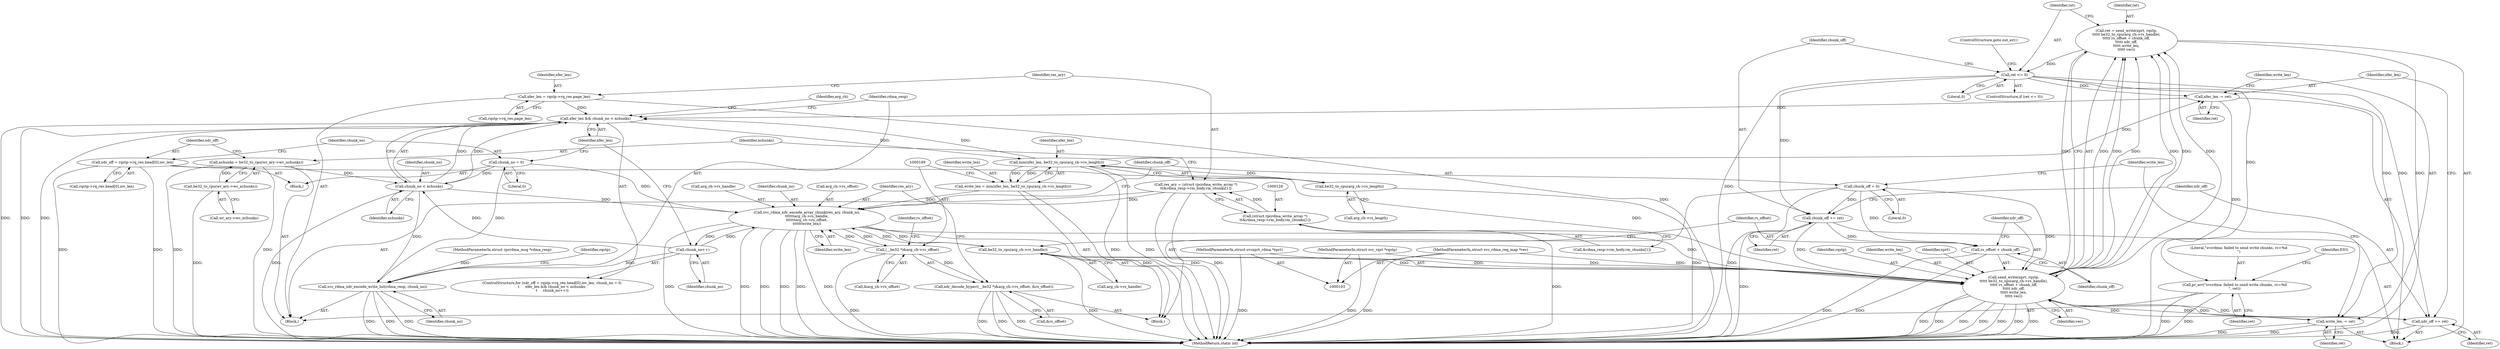 digraph "1_linux_c70422f760c120480fee4de6c38804c72aa26bc1_35@API" {
"1000212" [label="(Call,ret = send_write(xprt, rqstp,\n\t\t\t\t\t be32_to_cpu(arg_ch->rs_handle),\n\t\t\t\t\t rs_offset + chunk_off,\n\t\t\t\t\t xdr_off,\n\t\t\t\t\t write_len,\n\t\t\t\t\t vec))"];
"1000214" [label="(Call,send_write(xprt, rqstp,\n\t\t\t\t\t be32_to_cpu(arg_ch->rs_handle),\n\t\t\t\t\t rs_offset + chunk_off,\n\t\t\t\t\t xdr_off,\n\t\t\t\t\t write_len,\n\t\t\t\t\t vec))"];
"1000104" [label="(MethodParameterIn,struct svcxprt_rdma *xprt)"];
"1000107" [label="(MethodParameterIn,struct svc_rqst *rqstp)"];
"1000217" [label="(Call,be32_to_cpu(arg_ch->rs_handle))"];
"1000196" [label="(Call,svc_rdma_xdr_encode_array_chunk(res_ary, chunk_no,\n\t\t\t\t\t\targ_ch->rs_handle,\n\t\t\t\t\t\targ_ch->rs_offset,\n\t\t\t\t\t\twrite_len))"];
"1000125" [label="(Call,res_ary = (struct rpcrdma_write_array *)\n\t\t&rdma_resp->rm_body.rm_chunks[1])"];
"1000127" [label="(Call,(struct rpcrdma_write_array *)\n\t\t&rdma_resp->rm_body.rm_chunks[1])"];
"1000156" [label="(Call,chunk_no = 0)"];
"1000161" [label="(Call,chunk_no < nchunks)"];
"1000164" [label="(Call,chunk_no++)"];
"1000137" [label="(Call,nchunks = be32_to_cpu(wr_ary->wc_nchunks))"];
"1000139" [label="(Call,be32_to_cpu(wr_ary->wc_nchunks))"];
"1000188" [label="(Call,(__be32 *)&arg_ch->rs_offset)"];
"1000179" [label="(Call,write_len = min(xfer_len, be32_to_cpu(arg_ch->rs_length)))"];
"1000181" [label="(Call,min(xfer_len, be32_to_cpu(arg_ch->rs_length)))"];
"1000159" [label="(Call,xfer_len && chunk_no < nchunks)"];
"1000238" [label="(Call,xfer_len -= ret)"];
"1000228" [label="(Call,ret <= 0)"];
"1000212" [label="(Call,ret = send_write(xprt, rqstp,\n\t\t\t\t\t be32_to_cpu(arg_ch->rs_handle),\n\t\t\t\t\t rs_offset + chunk_off,\n\t\t\t\t\t xdr_off,\n\t\t\t\t\t write_len,\n\t\t\t\t\t vec))"];
"1000111" [label="(Call,xfer_len = rqstp->rq_res.page_len)"];
"1000183" [label="(Call,be32_to_cpu(arg_ch->rs_length))"];
"1000232" [label="(Call,chunk_off += ret)"];
"1000206" [label="(Call,chunk_off = 0)"];
"1000235" [label="(Call,xdr_off += ret)"];
"1000145" [label="(Call,xdr_off = rqstp->rq_res.head[0].iov_len)"];
"1000241" [label="(Call,write_len -= ret)"];
"1000108" [label="(MethodParameterIn,struct svc_rdma_req_map *vec)"];
"1000221" [label="(Call,rs_offset + chunk_off)"];
"1000244" [label="(Call,svc_rdma_xdr_encode_write_list(rdma_resp, chunk_no))"];
"1000187" [label="(Call,xdr_decode_hyper((__be32 *)&arg_ch->rs_offset, &rs_offset))"];
"1000254" [label="(Call,pr_err(\"svcrdma: failed to send write chunks, rc=%d\n\", ret))"];
"1000108" [label="(MethodParameterIn,struct svc_rdma_req_map *vec)"];
"1000109" [label="(Block,)"];
"1000199" [label="(Call,arg_ch->rs_handle)"];
"1000235" [label="(Call,xdr_off += ret)"];
"1000243" [label="(Identifier,ret)"];
"1000197" [label="(Identifier,res_ary)"];
"1000180" [label="(Identifier,write_len)"];
"1000127" [label="(Call,(struct rpcrdma_write_array *)\n\t\t&rdma_resp->rm_body.rm_chunks[1])"];
"1000207" [label="(Identifier,chunk_off)"];
"1000230" [label="(Literal,0)"];
"1000254" [label="(Call,pr_err(\"svcrdma: failed to send write chunks, rc=%d\n\", ret))"];
"1000137" [label="(Call,nchunks = be32_to_cpu(wr_ary->wc_nchunks))"];
"1000187" [label="(Call,xdr_decode_hyper((__be32 *)&arg_ch->rs_offset, &rs_offset))"];
"1000161" [label="(Call,chunk_no < nchunks)"];
"1000158" [label="(Literal,0)"];
"1000218" [label="(Call,arg_ch->rs_handle)"];
"1000139" [label="(Call,be32_to_cpu(wr_ary->wc_nchunks))"];
"1000162" [label="(Identifier,chunk_no)"];
"1000104" [label="(MethodParameterIn,struct svcxprt_rdma *xprt)"];
"1000188" [label="(Call,(__be32 *)&arg_ch->rs_offset)"];
"1000226" [label="(Identifier,vec)"];
"1000206" [label="(Call,chunk_off = 0)"];
"1000125" [label="(Call,res_ary = (struct rpcrdma_write_array *)\n\t\t&rdma_resp->rm_body.rm_chunks[1])"];
"1000182" [label="(Identifier,xfer_len)"];
"1000179" [label="(Call,write_len = min(xfer_len, be32_to_cpu(arg_ch->rs_length)))"];
"1000232" [label="(Call,chunk_off += ret)"];
"1000144" [label="(Block,)"];
"1000212" [label="(Call,ret = send_write(xprt, rqstp,\n\t\t\t\t\t be32_to_cpu(arg_ch->rs_handle),\n\t\t\t\t\t rs_offset + chunk_off,\n\t\t\t\t\t xdr_off,\n\t\t\t\t\t write_len,\n\t\t\t\t\t vec))"];
"1000205" [label="(Identifier,write_len)"];
"1000256" [label="(Identifier,ret)"];
"1000236" [label="(Identifier,xdr_off)"];
"1000255" [label="(Literal,\"svcrdma: failed to send write chunks, rc=%d\n\")"];
"1000147" [label="(Call,rqstp->rq_res.head[0].iov_len)"];
"1000112" [label="(Identifier,xfer_len)"];
"1000227" [label="(ControlStructure,if (ret <= 0))"];
"1000216" [label="(Identifier,rqstp)"];
"1000159" [label="(Call,xfer_len && chunk_no < nchunks)"];
"1000165" [label="(Identifier,chunk_no)"];
"1000246" [label="(Identifier,chunk_no)"];
"1000238" [label="(Call,xfer_len -= ret)"];
"1000224" [label="(Identifier,xdr_off)"];
"1000222" [label="(Identifier,rs_offset)"];
"1000231" [label="(ControlStructure,goto out_err;)"];
"1000217" [label="(Call,be32_to_cpu(arg_ch->rs_handle))"];
"1000259" [label="(Identifier,EIO)"];
"1000234" [label="(Identifier,ret)"];
"1000164" [label="(Call,chunk_no++)"];
"1000160" [label="(Identifier,xfer_len)"];
"1000143" [label="(ControlStructure,for (xdr_off = rqstp->rq_res.head[0].iov_len, chunk_no = 0;\n\t     xfer_len && chunk_no < nchunks;\n\t     chunk_no++))"];
"1000126" [label="(Identifier,res_ary)"];
"1000140" [label="(Call,wr_ary->wc_nchunks)"];
"1000184" [label="(Call,arg_ch->rs_length)"];
"1000244" [label="(Call,svc_rdma_xdr_encode_write_list(rdma_resp, chunk_no))"];
"1000106" [label="(MethodParameterIn,struct rpcrdma_msg *rdma_resp)"];
"1000221" [label="(Call,rs_offset + chunk_off)"];
"1000237" [label="(Identifier,ret)"];
"1000166" [label="(Block,)"];
"1000240" [label="(Identifier,ret)"];
"1000113" [label="(Call,rqstp->rq_res.page_len)"];
"1000129" [label="(Call,&rdma_resp->rm_body.rm_chunks[1])"];
"1000190" [label="(Call,&arg_ch->rs_offset)"];
"1000208" [label="(Literal,0)"];
"1000156" [label="(Call,chunk_no = 0)"];
"1000211" [label="(Block,)"];
"1000241" [label="(Call,write_len -= ret)"];
"1000198" [label="(Identifier,chunk_no)"];
"1000239" [label="(Identifier,xfer_len)"];
"1000183" [label="(Call,be32_to_cpu(arg_ch->rs_length))"];
"1000195" [label="(Identifier,rs_offset)"];
"1000210" [label="(Identifier,write_len)"];
"1000107" [label="(MethodParameterIn,struct svc_rqst *rqstp)"];
"1000214" [label="(Call,send_write(xprt, rqstp,\n\t\t\t\t\t be32_to_cpu(arg_ch->rs_handle),\n\t\t\t\t\t rs_offset + chunk_off,\n\t\t\t\t\t xdr_off,\n\t\t\t\t\t write_len,\n\t\t\t\t\t vec))"];
"1000233" [label="(Identifier,chunk_off)"];
"1000202" [label="(Call,arg_ch->rs_offset)"];
"1000146" [label="(Identifier,xdr_off)"];
"1000111" [label="(Call,xfer_len = rqstp->rq_res.page_len)"];
"1000138" [label="(Identifier,nchunks)"];
"1000170" [label="(Identifier,arg_ch)"];
"1000145" [label="(Call,xdr_off = rqstp->rq_res.head[0].iov_len)"];
"1000163" [label="(Identifier,nchunks)"];
"1000223" [label="(Identifier,chunk_off)"];
"1000157" [label="(Identifier,chunk_no)"];
"1000242" [label="(Identifier,write_len)"];
"1000194" [label="(Call,&rs_offset)"];
"1000196" [label="(Call,svc_rdma_xdr_encode_array_chunk(res_ary, chunk_no,\n\t\t\t\t\t\targ_ch->rs_handle,\n\t\t\t\t\t\targ_ch->rs_offset,\n\t\t\t\t\t\twrite_len))"];
"1000225" [label="(Identifier,write_len)"];
"1000213" [label="(Identifier,ret)"];
"1000260" [label="(MethodReturn,static int)"];
"1000228" [label="(Call,ret <= 0)"];
"1000181" [label="(Call,min(xfer_len, be32_to_cpu(arg_ch->rs_length)))"];
"1000245" [label="(Identifier,rdma_resp)"];
"1000250" [label="(Identifier,rqstp)"];
"1000215" [label="(Identifier,xprt)"];
"1000229" [label="(Identifier,ret)"];
"1000212" -> "1000211"  [label="AST: "];
"1000212" -> "1000214"  [label="CFG: "];
"1000213" -> "1000212"  [label="AST: "];
"1000214" -> "1000212"  [label="AST: "];
"1000229" -> "1000212"  [label="CFG: "];
"1000212" -> "1000260"  [label="DDG: "];
"1000214" -> "1000212"  [label="DDG: "];
"1000214" -> "1000212"  [label="DDG: "];
"1000214" -> "1000212"  [label="DDG: "];
"1000214" -> "1000212"  [label="DDG: "];
"1000214" -> "1000212"  [label="DDG: "];
"1000214" -> "1000212"  [label="DDG: "];
"1000214" -> "1000212"  [label="DDG: "];
"1000212" -> "1000228"  [label="DDG: "];
"1000214" -> "1000226"  [label="CFG: "];
"1000215" -> "1000214"  [label="AST: "];
"1000216" -> "1000214"  [label="AST: "];
"1000217" -> "1000214"  [label="AST: "];
"1000221" -> "1000214"  [label="AST: "];
"1000224" -> "1000214"  [label="AST: "];
"1000225" -> "1000214"  [label="AST: "];
"1000226" -> "1000214"  [label="AST: "];
"1000214" -> "1000260"  [label="DDG: "];
"1000214" -> "1000260"  [label="DDG: "];
"1000214" -> "1000260"  [label="DDG: "];
"1000214" -> "1000260"  [label="DDG: "];
"1000214" -> "1000260"  [label="DDG: "];
"1000214" -> "1000260"  [label="DDG: "];
"1000214" -> "1000260"  [label="DDG: "];
"1000104" -> "1000214"  [label="DDG: "];
"1000107" -> "1000214"  [label="DDG: "];
"1000217" -> "1000214"  [label="DDG: "];
"1000232" -> "1000214"  [label="DDG: "];
"1000206" -> "1000214"  [label="DDG: "];
"1000235" -> "1000214"  [label="DDG: "];
"1000145" -> "1000214"  [label="DDG: "];
"1000241" -> "1000214"  [label="DDG: "];
"1000196" -> "1000214"  [label="DDG: "];
"1000108" -> "1000214"  [label="DDG: "];
"1000214" -> "1000235"  [label="DDG: "];
"1000214" -> "1000241"  [label="DDG: "];
"1000104" -> "1000103"  [label="AST: "];
"1000104" -> "1000260"  [label="DDG: "];
"1000107" -> "1000103"  [label="AST: "];
"1000107" -> "1000260"  [label="DDG: "];
"1000217" -> "1000218"  [label="CFG: "];
"1000218" -> "1000217"  [label="AST: "];
"1000222" -> "1000217"  [label="CFG: "];
"1000217" -> "1000260"  [label="DDG: "];
"1000217" -> "1000196"  [label="DDG: "];
"1000196" -> "1000217"  [label="DDG: "];
"1000196" -> "1000166"  [label="AST: "];
"1000196" -> "1000205"  [label="CFG: "];
"1000197" -> "1000196"  [label="AST: "];
"1000198" -> "1000196"  [label="AST: "];
"1000199" -> "1000196"  [label="AST: "];
"1000202" -> "1000196"  [label="AST: "];
"1000205" -> "1000196"  [label="AST: "];
"1000207" -> "1000196"  [label="CFG: "];
"1000196" -> "1000260"  [label="DDG: "];
"1000196" -> "1000260"  [label="DDG: "];
"1000196" -> "1000260"  [label="DDG: "];
"1000196" -> "1000260"  [label="DDG: "];
"1000196" -> "1000260"  [label="DDG: "];
"1000196" -> "1000260"  [label="DDG: "];
"1000196" -> "1000164"  [label="DDG: "];
"1000196" -> "1000188"  [label="DDG: "];
"1000125" -> "1000196"  [label="DDG: "];
"1000156" -> "1000196"  [label="DDG: "];
"1000161" -> "1000196"  [label="DDG: "];
"1000164" -> "1000196"  [label="DDG: "];
"1000188" -> "1000196"  [label="DDG: "];
"1000179" -> "1000196"  [label="DDG: "];
"1000125" -> "1000109"  [label="AST: "];
"1000125" -> "1000127"  [label="CFG: "];
"1000126" -> "1000125"  [label="AST: "];
"1000127" -> "1000125"  [label="AST: "];
"1000138" -> "1000125"  [label="CFG: "];
"1000125" -> "1000260"  [label="DDG: "];
"1000125" -> "1000260"  [label="DDG: "];
"1000127" -> "1000125"  [label="DDG: "];
"1000127" -> "1000129"  [label="CFG: "];
"1000128" -> "1000127"  [label="AST: "];
"1000129" -> "1000127"  [label="AST: "];
"1000127" -> "1000260"  [label="DDG: "];
"1000156" -> "1000144"  [label="AST: "];
"1000156" -> "1000158"  [label="CFG: "];
"1000157" -> "1000156"  [label="AST: "];
"1000158" -> "1000156"  [label="AST: "];
"1000160" -> "1000156"  [label="CFG: "];
"1000156" -> "1000161"  [label="DDG: "];
"1000156" -> "1000244"  [label="DDG: "];
"1000161" -> "1000159"  [label="AST: "];
"1000161" -> "1000163"  [label="CFG: "];
"1000162" -> "1000161"  [label="AST: "];
"1000163" -> "1000161"  [label="AST: "];
"1000159" -> "1000161"  [label="CFG: "];
"1000161" -> "1000260"  [label="DDG: "];
"1000161" -> "1000159"  [label="DDG: "];
"1000161" -> "1000159"  [label="DDG: "];
"1000164" -> "1000161"  [label="DDG: "];
"1000137" -> "1000161"  [label="DDG: "];
"1000161" -> "1000244"  [label="DDG: "];
"1000164" -> "1000143"  [label="AST: "];
"1000164" -> "1000165"  [label="CFG: "];
"1000165" -> "1000164"  [label="AST: "];
"1000160" -> "1000164"  [label="CFG: "];
"1000164" -> "1000244"  [label="DDG: "];
"1000137" -> "1000109"  [label="AST: "];
"1000137" -> "1000139"  [label="CFG: "];
"1000138" -> "1000137"  [label="AST: "];
"1000139" -> "1000137"  [label="AST: "];
"1000146" -> "1000137"  [label="CFG: "];
"1000137" -> "1000260"  [label="DDG: "];
"1000137" -> "1000260"  [label="DDG: "];
"1000139" -> "1000137"  [label="DDG: "];
"1000139" -> "1000140"  [label="CFG: "];
"1000140" -> "1000139"  [label="AST: "];
"1000139" -> "1000260"  [label="DDG: "];
"1000188" -> "1000187"  [label="AST: "];
"1000188" -> "1000190"  [label="CFG: "];
"1000189" -> "1000188"  [label="AST: "];
"1000190" -> "1000188"  [label="AST: "];
"1000195" -> "1000188"  [label="CFG: "];
"1000188" -> "1000260"  [label="DDG: "];
"1000188" -> "1000187"  [label="DDG: "];
"1000179" -> "1000166"  [label="AST: "];
"1000179" -> "1000181"  [label="CFG: "];
"1000180" -> "1000179"  [label="AST: "];
"1000181" -> "1000179"  [label="AST: "];
"1000189" -> "1000179"  [label="CFG: "];
"1000179" -> "1000260"  [label="DDG: "];
"1000181" -> "1000179"  [label="DDG: "];
"1000181" -> "1000179"  [label="DDG: "];
"1000181" -> "1000183"  [label="CFG: "];
"1000182" -> "1000181"  [label="AST: "];
"1000183" -> "1000181"  [label="AST: "];
"1000181" -> "1000260"  [label="DDG: "];
"1000181" -> "1000260"  [label="DDG: "];
"1000181" -> "1000159"  [label="DDG: "];
"1000159" -> "1000181"  [label="DDG: "];
"1000183" -> "1000181"  [label="DDG: "];
"1000181" -> "1000238"  [label="DDG: "];
"1000159" -> "1000143"  [label="AST: "];
"1000159" -> "1000160"  [label="CFG: "];
"1000160" -> "1000159"  [label="AST: "];
"1000170" -> "1000159"  [label="CFG: "];
"1000245" -> "1000159"  [label="CFG: "];
"1000159" -> "1000260"  [label="DDG: "];
"1000159" -> "1000260"  [label="DDG: "];
"1000159" -> "1000260"  [label="DDG: "];
"1000238" -> "1000159"  [label="DDG: "];
"1000111" -> "1000159"  [label="DDG: "];
"1000238" -> "1000211"  [label="AST: "];
"1000238" -> "1000240"  [label="CFG: "];
"1000239" -> "1000238"  [label="AST: "];
"1000240" -> "1000238"  [label="AST: "];
"1000242" -> "1000238"  [label="CFG: "];
"1000238" -> "1000260"  [label="DDG: "];
"1000228" -> "1000238"  [label="DDG: "];
"1000228" -> "1000227"  [label="AST: "];
"1000228" -> "1000230"  [label="CFG: "];
"1000229" -> "1000228"  [label="AST: "];
"1000230" -> "1000228"  [label="AST: "];
"1000231" -> "1000228"  [label="CFG: "];
"1000233" -> "1000228"  [label="CFG: "];
"1000228" -> "1000260"  [label="DDG: "];
"1000228" -> "1000232"  [label="DDG: "];
"1000228" -> "1000235"  [label="DDG: "];
"1000228" -> "1000241"  [label="DDG: "];
"1000228" -> "1000254"  [label="DDG: "];
"1000111" -> "1000109"  [label="AST: "];
"1000111" -> "1000113"  [label="CFG: "];
"1000112" -> "1000111"  [label="AST: "];
"1000113" -> "1000111"  [label="AST: "];
"1000126" -> "1000111"  [label="CFG: "];
"1000111" -> "1000260"  [label="DDG: "];
"1000183" -> "1000184"  [label="CFG: "];
"1000184" -> "1000183"  [label="AST: "];
"1000183" -> "1000260"  [label="DDG: "];
"1000232" -> "1000211"  [label="AST: "];
"1000232" -> "1000234"  [label="CFG: "];
"1000233" -> "1000232"  [label="AST: "];
"1000234" -> "1000232"  [label="AST: "];
"1000236" -> "1000232"  [label="CFG: "];
"1000232" -> "1000260"  [label="DDG: "];
"1000232" -> "1000221"  [label="DDG: "];
"1000206" -> "1000232"  [label="DDG: "];
"1000206" -> "1000166"  [label="AST: "];
"1000206" -> "1000208"  [label="CFG: "];
"1000207" -> "1000206"  [label="AST: "];
"1000208" -> "1000206"  [label="AST: "];
"1000210" -> "1000206"  [label="CFG: "];
"1000206" -> "1000260"  [label="DDG: "];
"1000206" -> "1000221"  [label="DDG: "];
"1000235" -> "1000211"  [label="AST: "];
"1000235" -> "1000237"  [label="CFG: "];
"1000236" -> "1000235"  [label="AST: "];
"1000237" -> "1000235"  [label="AST: "];
"1000239" -> "1000235"  [label="CFG: "];
"1000235" -> "1000260"  [label="DDG: "];
"1000145" -> "1000144"  [label="AST: "];
"1000145" -> "1000147"  [label="CFG: "];
"1000146" -> "1000145"  [label="AST: "];
"1000147" -> "1000145"  [label="AST: "];
"1000157" -> "1000145"  [label="CFG: "];
"1000145" -> "1000260"  [label="DDG: "];
"1000145" -> "1000260"  [label="DDG: "];
"1000241" -> "1000211"  [label="AST: "];
"1000241" -> "1000243"  [label="CFG: "];
"1000242" -> "1000241"  [label="AST: "];
"1000243" -> "1000241"  [label="AST: "];
"1000210" -> "1000241"  [label="CFG: "];
"1000241" -> "1000260"  [label="DDG: "];
"1000241" -> "1000260"  [label="DDG: "];
"1000108" -> "1000103"  [label="AST: "];
"1000108" -> "1000260"  [label="DDG: "];
"1000221" -> "1000223"  [label="CFG: "];
"1000222" -> "1000221"  [label="AST: "];
"1000223" -> "1000221"  [label="AST: "];
"1000224" -> "1000221"  [label="CFG: "];
"1000221" -> "1000260"  [label="DDG: "];
"1000221" -> "1000260"  [label="DDG: "];
"1000244" -> "1000109"  [label="AST: "];
"1000244" -> "1000246"  [label="CFG: "];
"1000245" -> "1000244"  [label="AST: "];
"1000246" -> "1000244"  [label="AST: "];
"1000250" -> "1000244"  [label="CFG: "];
"1000244" -> "1000260"  [label="DDG: "];
"1000244" -> "1000260"  [label="DDG: "];
"1000244" -> "1000260"  [label="DDG: "];
"1000106" -> "1000244"  [label="DDG: "];
"1000187" -> "1000166"  [label="AST: "];
"1000187" -> "1000194"  [label="CFG: "];
"1000194" -> "1000187"  [label="AST: "];
"1000197" -> "1000187"  [label="CFG: "];
"1000187" -> "1000260"  [label="DDG: "];
"1000187" -> "1000260"  [label="DDG: "];
"1000187" -> "1000260"  [label="DDG: "];
"1000254" -> "1000109"  [label="AST: "];
"1000254" -> "1000256"  [label="CFG: "];
"1000255" -> "1000254"  [label="AST: "];
"1000256" -> "1000254"  [label="AST: "];
"1000259" -> "1000254"  [label="CFG: "];
"1000254" -> "1000260"  [label="DDG: "];
"1000254" -> "1000260"  [label="DDG: "];
}
